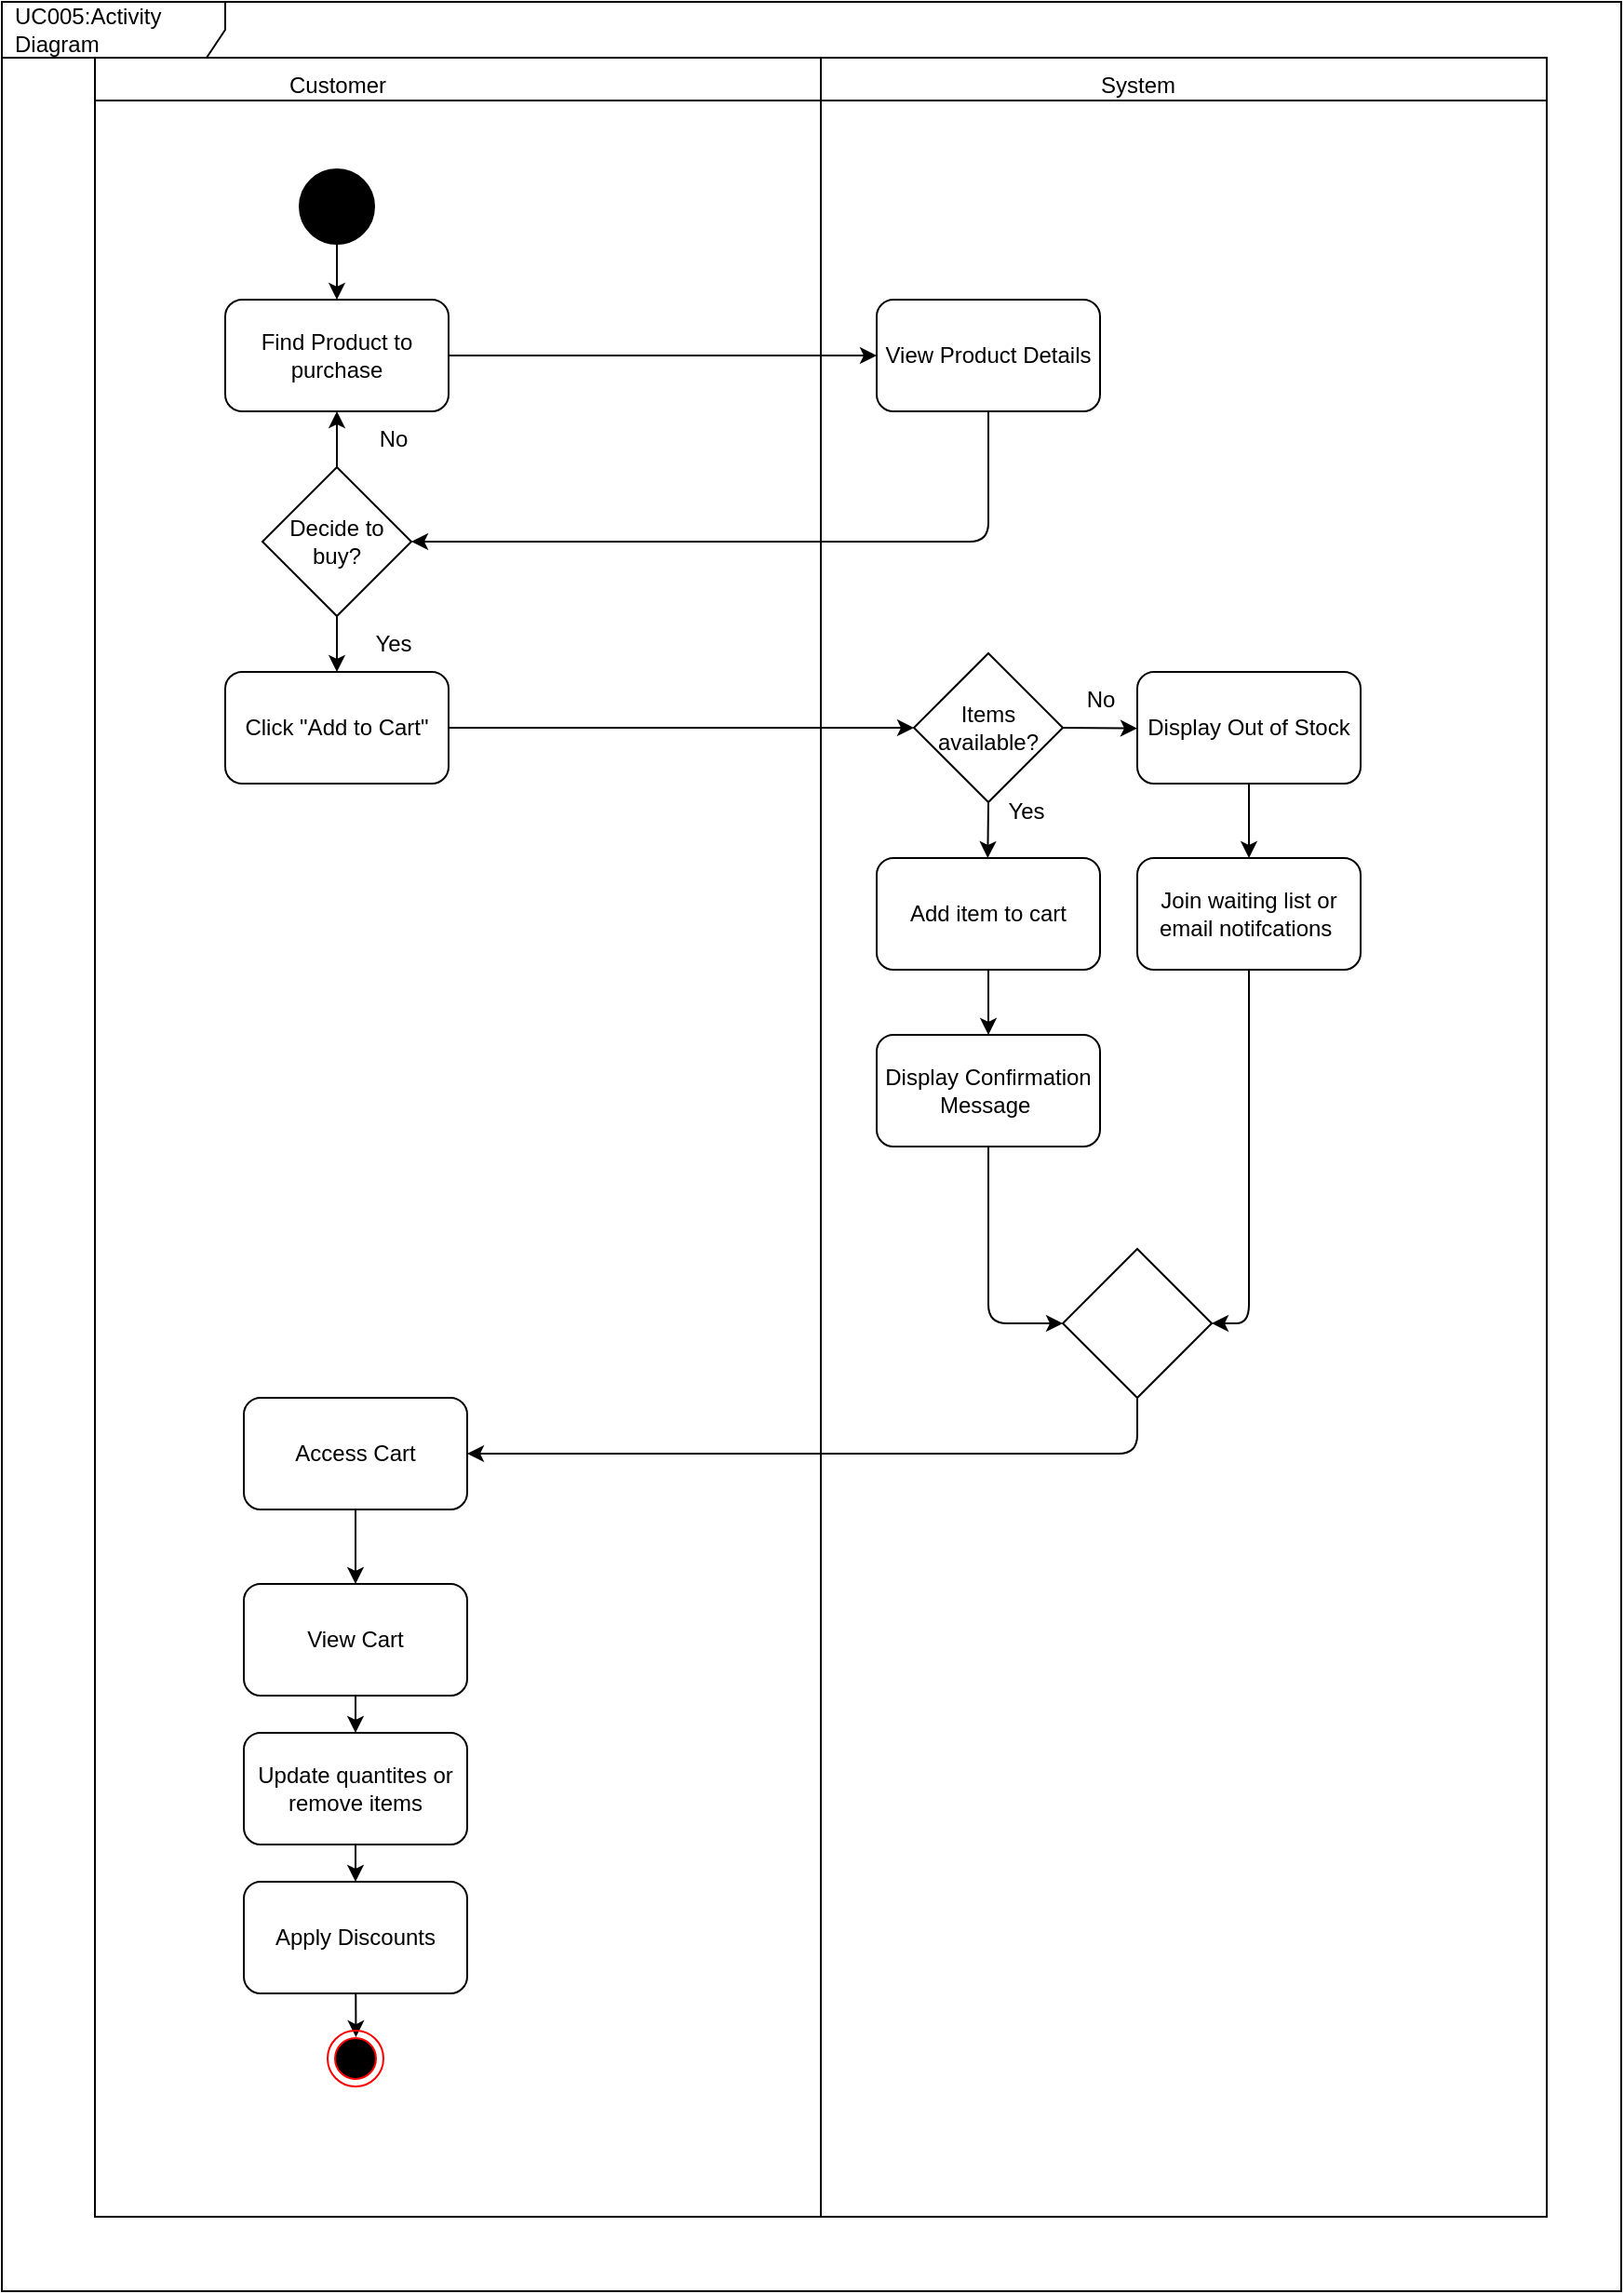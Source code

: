 <mxfile>
    <diagram id="PaMcSHe_9nZht5fnbbpC" name="Page-1">
        <mxGraphModel dx="243" dy="522" grid="1" gridSize="10" guides="1" tooltips="1" connect="1" arrows="1" fold="1" page="1" pageScale="1" pageWidth="827" pageHeight="1169" math="0" shadow="0">
            <root>
                <mxCell id="0"/>
                <mxCell id="1" parent="0"/>
                <mxCell id="5" value="&amp;nbsp;" style="swimlane;whiteSpace=wrap;html=1;" parent="1" vertex="1">
                    <mxGeometry x="100" y="60" width="780" height="1160" as="geometry"/>
                </mxCell>
                <mxCell id="8" value="Customer" style="text;html=1;align=center;verticalAlign=middle;resizable=0;points=[];autosize=1;strokeColor=none;fillColor=none;" parent="5" vertex="1">
                    <mxGeometry x="90" width="80" height="30" as="geometry"/>
                </mxCell>
                <mxCell id="9" value="System" style="text;html=1;align=center;verticalAlign=middle;resizable=0;points=[];autosize=1;strokeColor=none;fillColor=none;" parent="5" vertex="1">
                    <mxGeometry x="530" width="60" height="30" as="geometry"/>
                </mxCell>
                <mxCell id="57" style="edgeStyle=none;html=1;entryX=0.5;entryY=0;entryDx=0;entryDy=0;" parent="5" source="10" target="56" edge="1">
                    <mxGeometry relative="1" as="geometry"/>
                </mxCell>
                <mxCell id="10" value="" style="shape=ellipse;html=1;fillColor=strokeColor;fontSize=18;fontColor=#ffffff;" parent="5" vertex="1">
                    <mxGeometry x="110" y="60" width="40" height="40" as="geometry"/>
                </mxCell>
                <mxCell id="59" style="edgeStyle=none;html=1;" parent="5" source="56" target="58" edge="1">
                    <mxGeometry relative="1" as="geometry"/>
                </mxCell>
                <mxCell id="56" value="Find Product to purchase" style="rounded=1;whiteSpace=wrap;html=1;" parent="5" vertex="1">
                    <mxGeometry x="70" y="130" width="120" height="60" as="geometry"/>
                </mxCell>
                <mxCell id="61" style="edgeStyle=none;html=1;entryX=1;entryY=0.5;entryDx=0;entryDy=0;" parent="5" source="58" target="60" edge="1">
                    <mxGeometry relative="1" as="geometry">
                        <Array as="points">
                            <mxPoint x="480" y="260"/>
                        </Array>
                    </mxGeometry>
                </mxCell>
                <mxCell id="58" value="View Product Details" style="rounded=1;whiteSpace=wrap;html=1;" parent="5" vertex="1">
                    <mxGeometry x="420" y="130" width="120" height="60" as="geometry"/>
                </mxCell>
                <mxCell id="63" style="edgeStyle=none;html=1;exitX=0.5;exitY=1;exitDx=0;exitDy=0;entryX=0.5;entryY=0;entryDx=0;entryDy=0;" parent="5" source="60" target="62" edge="1">
                    <mxGeometry relative="1" as="geometry"/>
                </mxCell>
                <mxCell id="65" style="edgeStyle=none;html=1;entryX=0.5;entryY=1;entryDx=0;entryDy=0;" parent="5" source="60" target="56" edge="1">
                    <mxGeometry relative="1" as="geometry"/>
                </mxCell>
                <mxCell id="60" value="Decide to buy?" style="rhombus;whiteSpace=wrap;html=1;" parent="5" vertex="1">
                    <mxGeometry x="90" y="220" width="80" height="80" as="geometry"/>
                </mxCell>
                <mxCell id="71" style="edgeStyle=none;html=1;exitX=1;exitY=0.5;exitDx=0;exitDy=0;" parent="5" source="62" target="68" edge="1">
                    <mxGeometry relative="1" as="geometry"/>
                </mxCell>
                <mxCell id="62" value="Click &quot;Add to Cart&quot;" style="rounded=1;whiteSpace=wrap;html=1;" parent="5" vertex="1">
                    <mxGeometry x="70" y="330" width="120" height="60" as="geometry"/>
                </mxCell>
                <mxCell id="64" value="Yes" style="text;html=1;align=center;verticalAlign=middle;resizable=0;points=[];autosize=1;strokeColor=none;fillColor=none;" parent="5" vertex="1">
                    <mxGeometry x="140" y="300" width="40" height="30" as="geometry"/>
                </mxCell>
                <mxCell id="66" value="No" style="text;html=1;align=center;verticalAlign=middle;resizable=0;points=[];autosize=1;strokeColor=none;fillColor=none;" parent="5" vertex="1">
                    <mxGeometry x="140" y="190" width="40" height="30" as="geometry"/>
                </mxCell>
                <mxCell id="68" value="Items available?" style="rhombus;whiteSpace=wrap;html=1;" parent="5" vertex="1">
                    <mxGeometry x="440" y="320" width="80" height="80" as="geometry"/>
                </mxCell>
                <mxCell id="79" style="edgeStyle=none;html=1;exitX=0.5;exitY=1;exitDx=0;exitDy=0;entryX=0.5;entryY=0;entryDx=0;entryDy=0;" parent="5" source="73" target="78" edge="1">
                    <mxGeometry relative="1" as="geometry"/>
                </mxCell>
                <mxCell id="73" value="Add item to cart" style="rounded=1;whiteSpace=wrap;html=1;" parent="5" vertex="1">
                    <mxGeometry x="420" y="430" width="120" height="60" as="geometry"/>
                </mxCell>
                <mxCell id="81" style="edgeStyle=none;html=1;exitX=0.5;exitY=1;exitDx=0;exitDy=0;entryX=0.5;entryY=0;entryDx=0;entryDy=0;" parent="5" source="75" target="80" edge="1">
                    <mxGeometry relative="1" as="geometry"/>
                </mxCell>
                <mxCell id="75" value="Display Out of Stock" style="rounded=1;whiteSpace=wrap;html=1;" parent="5" vertex="1">
                    <mxGeometry x="560" y="330" width="120" height="60" as="geometry"/>
                </mxCell>
                <mxCell id="76" value="Yes" style="text;html=1;align=center;verticalAlign=middle;resizable=0;points=[];autosize=1;strokeColor=none;fillColor=none;" parent="5" vertex="1">
                    <mxGeometry x="480" y="390" width="40" height="30" as="geometry"/>
                </mxCell>
                <mxCell id="77" value="No" style="text;html=1;align=center;verticalAlign=middle;resizable=0;points=[];autosize=1;strokeColor=none;fillColor=none;" parent="5" vertex="1">
                    <mxGeometry x="520" y="330" width="40" height="30" as="geometry"/>
                </mxCell>
                <mxCell id="84" style="edgeStyle=none;html=1;entryX=0;entryY=0.5;entryDx=0;entryDy=0;" parent="5" source="78" target="82" edge="1">
                    <mxGeometry relative="1" as="geometry">
                        <Array as="points">
                            <mxPoint x="480" y="680"/>
                        </Array>
                    </mxGeometry>
                </mxCell>
                <mxCell id="78" value="Display Confirmation Message&amp;nbsp;" style="rounded=1;whiteSpace=wrap;html=1;" parent="5" vertex="1">
                    <mxGeometry x="420" y="525" width="120" height="60" as="geometry"/>
                </mxCell>
                <mxCell id="83" style="edgeStyle=none;html=1;entryX=1;entryY=0.5;entryDx=0;entryDy=0;" parent="5" source="80" target="82" edge="1">
                    <mxGeometry relative="1" as="geometry">
                        <Array as="points">
                            <mxPoint x="620" y="680"/>
                        </Array>
                    </mxGeometry>
                </mxCell>
                <mxCell id="80" value="Join waiting list or email notifcations&amp;nbsp;" style="rounded=1;whiteSpace=wrap;html=1;" parent="5" vertex="1">
                    <mxGeometry x="560" y="430" width="120" height="60" as="geometry"/>
                </mxCell>
                <mxCell id="86" style="edgeStyle=none;html=1;entryX=1;entryY=0.5;entryDx=0;entryDy=0;" parent="5" source="82" target="85" edge="1">
                    <mxGeometry relative="1" as="geometry">
                        <Array as="points">
                            <mxPoint x="560" y="750"/>
                        </Array>
                    </mxGeometry>
                </mxCell>
                <mxCell id="82" value="" style="rhombus;whiteSpace=wrap;html=1;" parent="5" vertex="1">
                    <mxGeometry x="520" y="640" width="80" height="80" as="geometry"/>
                </mxCell>
                <mxCell id="88" style="edgeStyle=none;html=1;entryX=0.5;entryY=0;entryDx=0;entryDy=0;" parent="5" source="85" target="87" edge="1">
                    <mxGeometry relative="1" as="geometry"/>
                </mxCell>
                <mxCell id="85" value="Access Cart" style="rounded=1;whiteSpace=wrap;html=1;" parent="5" vertex="1">
                    <mxGeometry x="80" y="720" width="120" height="60" as="geometry"/>
                </mxCell>
                <mxCell id="94" style="edgeStyle=none;html=1;exitX=0.5;exitY=1;exitDx=0;exitDy=0;entryX=0.5;entryY=0;entryDx=0;entryDy=0;" parent="5" source="87" target="90" edge="1">
                    <mxGeometry relative="1" as="geometry"/>
                </mxCell>
                <mxCell id="87" value="View Cart" style="rounded=1;whiteSpace=wrap;html=1;" parent="5" vertex="1">
                    <mxGeometry x="80" y="820" width="120" height="60" as="geometry"/>
                </mxCell>
                <mxCell id="95" style="edgeStyle=none;html=1;exitX=0.5;exitY=1;exitDx=0;exitDy=0;entryX=0.5;entryY=0;entryDx=0;entryDy=0;" parent="5" source="90" target="89" edge="1">
                    <mxGeometry relative="1" as="geometry"/>
                </mxCell>
                <mxCell id="90" value="Update quantites or remove items" style="rounded=1;whiteSpace=wrap;html=1;" parent="5" vertex="1">
                    <mxGeometry x="80" y="900" width="120" height="60" as="geometry"/>
                </mxCell>
                <mxCell id="92" style="edgeStyle=none;html=1;entryX=0.508;entryY=0.117;entryDx=0;entryDy=0;entryPerimeter=0;" parent="5" source="89" target="91" edge="1">
                    <mxGeometry relative="1" as="geometry"/>
                </mxCell>
                <mxCell id="89" value="Apply Discounts" style="rounded=1;whiteSpace=wrap;html=1;" parent="5" vertex="1">
                    <mxGeometry x="80" y="980" width="120" height="60" as="geometry"/>
                </mxCell>
                <mxCell id="91" value="" style="ellipse;html=1;shape=endState;fillColor=#000000;strokeColor=#ff0000;" parent="5" vertex="1">
                    <mxGeometry x="125" y="1060" width="30" height="30" as="geometry"/>
                </mxCell>
                <mxCell id="7" value="" style="endArrow=none;html=1;entryX=0.5;entryY=0;entryDx=0;entryDy=0;exitX=0.5;exitY=1;exitDx=0;exitDy=0;" parent="1" source="5" target="5" edge="1">
                    <mxGeometry width="50" height="50" relative="1" as="geometry">
                        <mxPoint x="330" y="370" as="sourcePoint"/>
                        <mxPoint x="380" y="320" as="targetPoint"/>
                    </mxGeometry>
                </mxCell>
                <mxCell id="18" value="Start" style="text;html=1;align=center;verticalAlign=middle;resizable=0;points=[];autosize=1;strokeColor=none;fillColor=none;fontColor=#FFFFFF;" parent="1" vertex="1">
                    <mxGeometry x="355" y="135" width="50" height="30" as="geometry"/>
                </mxCell>
                <mxCell id="72" style="edgeStyle=none;html=1;exitX=0.5;exitY=1;exitDx=0;exitDy=0;" parent="1" source="68" edge="1">
                    <mxGeometry relative="1" as="geometry">
                        <mxPoint x="579.667" y="490" as="targetPoint"/>
                    </mxGeometry>
                </mxCell>
                <mxCell id="74" style="edgeStyle=none;html=1;exitX=1;exitY=0.5;exitDx=0;exitDy=0;" parent="1" source="68" edge="1">
                    <mxGeometry relative="1" as="geometry">
                        <mxPoint x="660" y="420.333" as="targetPoint"/>
                    </mxGeometry>
                </mxCell>
                <mxCell id="96" value="UC005:Activity Diagram" style="shape=umlFrame;whiteSpace=wrap;html=1;width=120;height=30;boundedLbl=1;verticalAlign=middle;align=left;spacingLeft=5;" vertex="1" parent="1">
                    <mxGeometry x="50" y="30" width="870" height="1230" as="geometry"/>
                </mxCell>
            </root>
        </mxGraphModel>
    </diagram>
</mxfile>